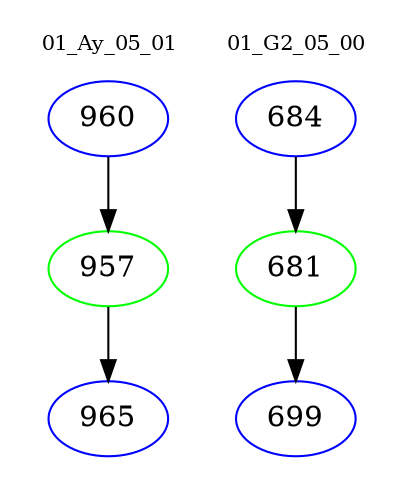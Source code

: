 digraph{
subgraph cluster_0 {
color = white
label = "01_Ay_05_01";
fontsize=10;
T0_960 [label="960", color="blue"]
T0_960 -> T0_957 [color="black"]
T0_957 [label="957", color="green"]
T0_957 -> T0_965 [color="black"]
T0_965 [label="965", color="blue"]
}
subgraph cluster_1 {
color = white
label = "01_G2_05_00";
fontsize=10;
T1_684 [label="684", color="blue"]
T1_684 -> T1_681 [color="black"]
T1_681 [label="681", color="green"]
T1_681 -> T1_699 [color="black"]
T1_699 [label="699", color="blue"]
}
}

